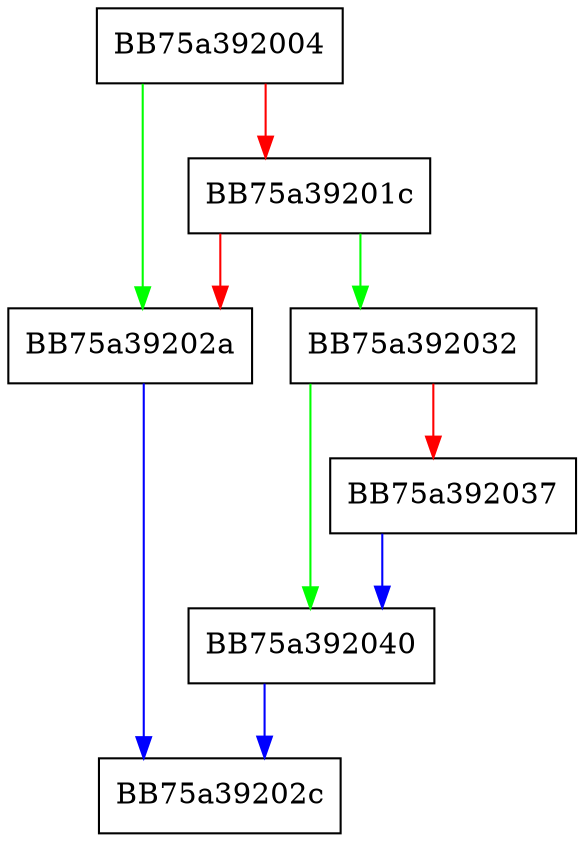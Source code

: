 digraph VFS_GetAttribByHandle {
  node [shape="box"];
  graph [splines=ortho];
  BB75a392004 -> BB75a39202a [color="green"];
  BB75a392004 -> BB75a39201c [color="red"];
  BB75a39201c -> BB75a392032 [color="green"];
  BB75a39201c -> BB75a39202a [color="red"];
  BB75a39202a -> BB75a39202c [color="blue"];
  BB75a392032 -> BB75a392040 [color="green"];
  BB75a392032 -> BB75a392037 [color="red"];
  BB75a392037 -> BB75a392040 [color="blue"];
  BB75a392040 -> BB75a39202c [color="blue"];
}